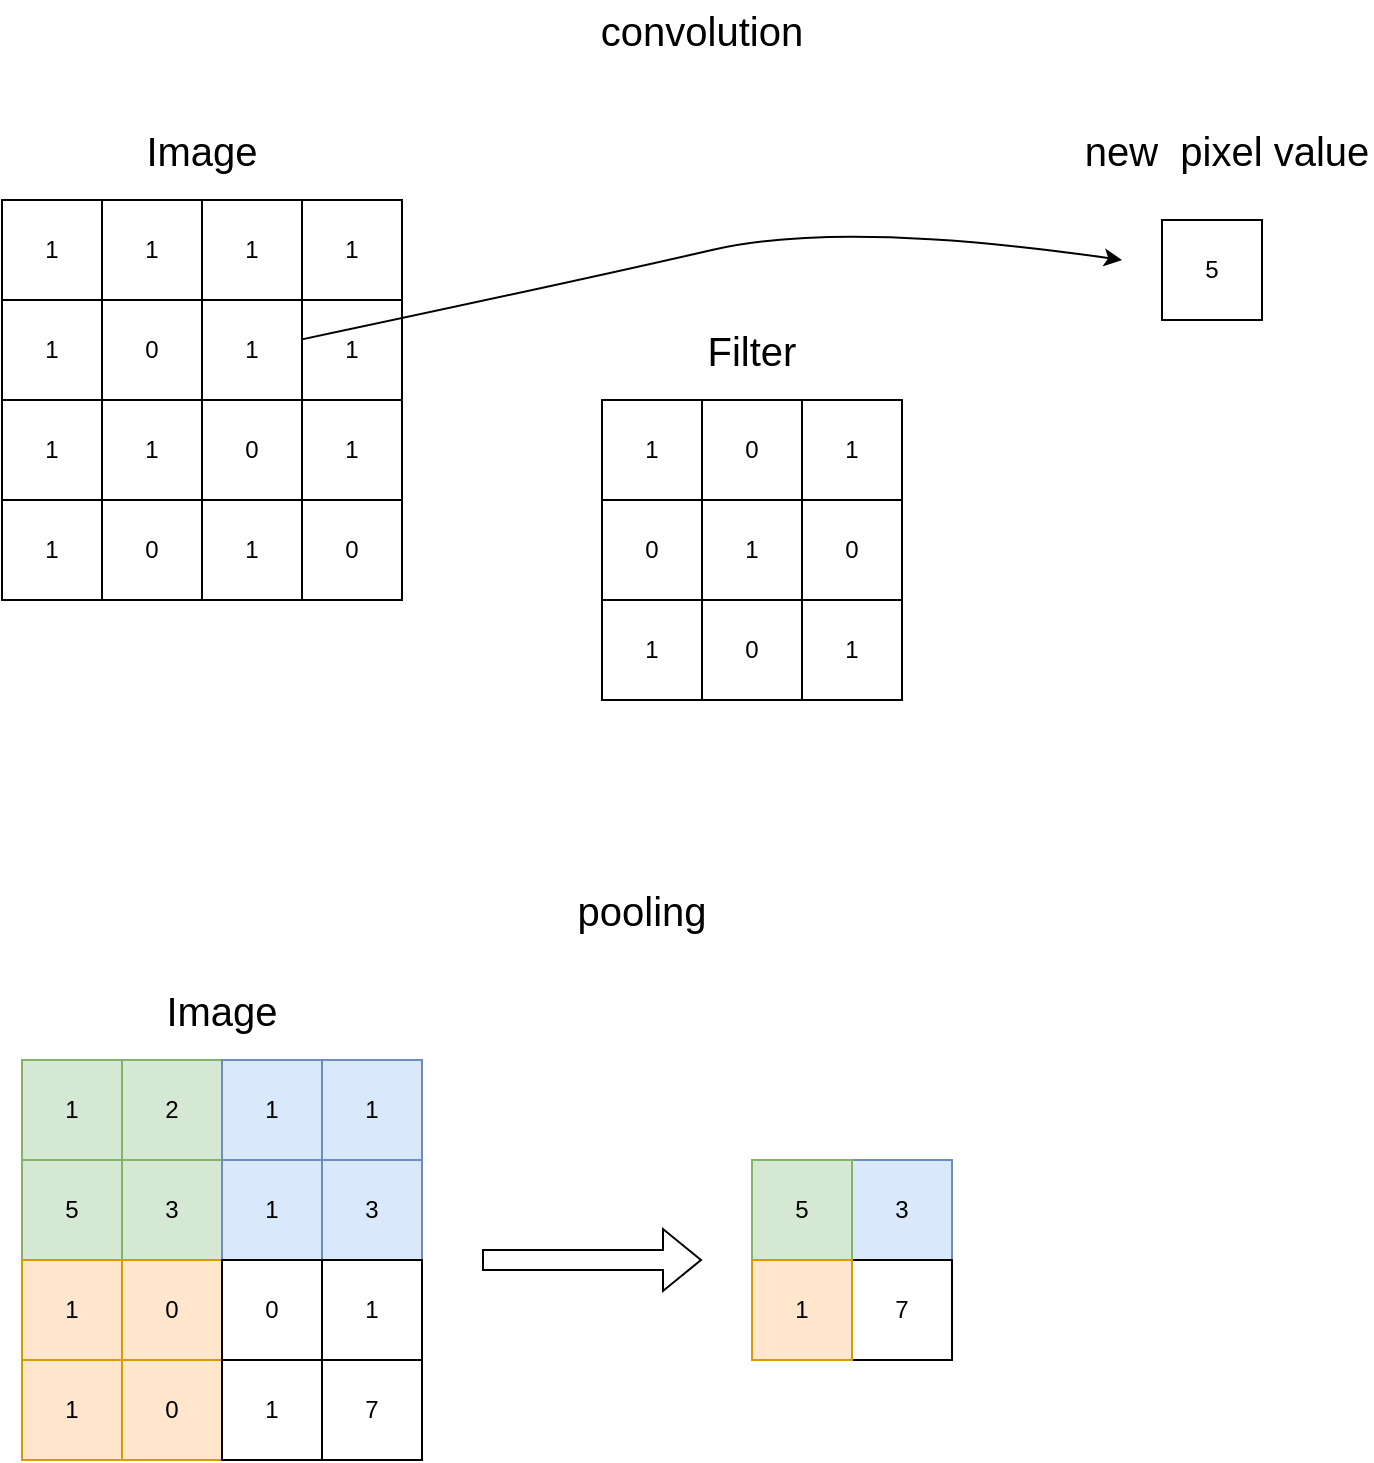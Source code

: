 <mxfile version="15.8.4" type="device"><diagram id="-enmARV6ERsrTXNH33qX" name="Page-1"><mxGraphModel dx="1186" dy="557" grid="1" gridSize="10" guides="1" tooltips="1" connect="1" arrows="1" fold="1" page="1" pageScale="1" pageWidth="827" pageHeight="1169" math="0" shadow="0"><root><mxCell id="0"/><mxCell id="1" parent="0"/><mxCell id="wVlocqa1C07s41r5m5ma-1" value="1" style="whiteSpace=wrap;html=1;aspect=fixed;" vertex="1" parent="1"><mxGeometry x="90" y="140" width="50" height="50" as="geometry"/></mxCell><mxCell id="wVlocqa1C07s41r5m5ma-2" value="1" style="whiteSpace=wrap;html=1;aspect=fixed;" vertex="1" parent="1"><mxGeometry x="140" y="140" width="50" height="50" as="geometry"/></mxCell><mxCell id="wVlocqa1C07s41r5m5ma-3" value="1" style="whiteSpace=wrap;html=1;aspect=fixed;" vertex="1" parent="1"><mxGeometry x="190" y="140" width="50" height="50" as="geometry"/></mxCell><mxCell id="wVlocqa1C07s41r5m5ma-4" value="1" style="whiteSpace=wrap;html=1;aspect=fixed;" vertex="1" parent="1"><mxGeometry x="240" y="140" width="50" height="50" as="geometry"/></mxCell><mxCell id="wVlocqa1C07s41r5m5ma-5" value="1" style="whiteSpace=wrap;html=1;aspect=fixed;" vertex="1" parent="1"><mxGeometry x="90" y="190" width="50" height="50" as="geometry"/></mxCell><mxCell id="wVlocqa1C07s41r5m5ma-6" value="0" style="whiteSpace=wrap;html=1;aspect=fixed;" vertex="1" parent="1"><mxGeometry x="140" y="190" width="50" height="50" as="geometry"/></mxCell><mxCell id="wVlocqa1C07s41r5m5ma-7" value="1" style="whiteSpace=wrap;html=1;aspect=fixed;" vertex="1" parent="1"><mxGeometry x="190" y="190" width="50" height="50" as="geometry"/></mxCell><mxCell id="wVlocqa1C07s41r5m5ma-8" value="1" style="whiteSpace=wrap;html=1;aspect=fixed;" vertex="1" parent="1"><mxGeometry x="240" y="190" width="50" height="50" as="geometry"/></mxCell><mxCell id="wVlocqa1C07s41r5m5ma-9" value="1" style="whiteSpace=wrap;html=1;aspect=fixed;" vertex="1" parent="1"><mxGeometry x="90" y="240" width="50" height="50" as="geometry"/></mxCell><mxCell id="wVlocqa1C07s41r5m5ma-10" value="1" style="whiteSpace=wrap;html=1;aspect=fixed;" vertex="1" parent="1"><mxGeometry x="140" y="240" width="50" height="50" as="geometry"/></mxCell><mxCell id="wVlocqa1C07s41r5m5ma-11" value="0" style="whiteSpace=wrap;html=1;aspect=fixed;" vertex="1" parent="1"><mxGeometry x="190" y="240" width="50" height="50" as="geometry"/></mxCell><mxCell id="wVlocqa1C07s41r5m5ma-12" value="1" style="whiteSpace=wrap;html=1;aspect=fixed;" vertex="1" parent="1"><mxGeometry x="240" y="240" width="50" height="50" as="geometry"/></mxCell><mxCell id="wVlocqa1C07s41r5m5ma-13" value="1" style="whiteSpace=wrap;html=1;aspect=fixed;" vertex="1" parent="1"><mxGeometry x="90" y="290" width="50" height="50" as="geometry"/></mxCell><mxCell id="wVlocqa1C07s41r5m5ma-14" value="0" style="whiteSpace=wrap;html=1;aspect=fixed;" vertex="1" parent="1"><mxGeometry x="140" y="290" width="50" height="50" as="geometry"/></mxCell><mxCell id="wVlocqa1C07s41r5m5ma-15" value="1" style="whiteSpace=wrap;html=1;aspect=fixed;" vertex="1" parent="1"><mxGeometry x="190" y="290" width="50" height="50" as="geometry"/></mxCell><mxCell id="wVlocqa1C07s41r5m5ma-16" value="0" style="whiteSpace=wrap;html=1;aspect=fixed;" vertex="1" parent="1"><mxGeometry x="240" y="290" width="50" height="50" as="geometry"/></mxCell><mxCell id="wVlocqa1C07s41r5m5ma-17" value="&lt;font style=&quot;font-size: 20px&quot;&gt;Image&lt;/font&gt;" style="text;html=1;strokeColor=none;fillColor=none;align=center;verticalAlign=middle;whiteSpace=wrap;rounded=0;" vertex="1" parent="1"><mxGeometry x="160" y="100" width="60" height="30" as="geometry"/></mxCell><mxCell id="wVlocqa1C07s41r5m5ma-18" value="1" style="whiteSpace=wrap;html=1;aspect=fixed;" vertex="1" parent="1"><mxGeometry x="390" y="240" width="50" height="50" as="geometry"/></mxCell><mxCell id="wVlocqa1C07s41r5m5ma-19" value="0" style="whiteSpace=wrap;html=1;aspect=fixed;" vertex="1" parent="1"><mxGeometry x="440" y="240" width="50" height="50" as="geometry"/></mxCell><mxCell id="wVlocqa1C07s41r5m5ma-20" value="1" style="whiteSpace=wrap;html=1;aspect=fixed;" vertex="1" parent="1"><mxGeometry x="490" y="240" width="50" height="50" as="geometry"/></mxCell><mxCell id="wVlocqa1C07s41r5m5ma-21" value="0" style="whiteSpace=wrap;html=1;aspect=fixed;" vertex="1" parent="1"><mxGeometry x="390" y="290" width="50" height="50" as="geometry"/></mxCell><mxCell id="wVlocqa1C07s41r5m5ma-22" value="1" style="whiteSpace=wrap;html=1;aspect=fixed;" vertex="1" parent="1"><mxGeometry x="440" y="290" width="50" height="50" as="geometry"/></mxCell><mxCell id="wVlocqa1C07s41r5m5ma-23" value="0" style="whiteSpace=wrap;html=1;aspect=fixed;" vertex="1" parent="1"><mxGeometry x="490" y="290" width="50" height="50" as="geometry"/></mxCell><mxCell id="wVlocqa1C07s41r5m5ma-24" value="1" style="whiteSpace=wrap;html=1;aspect=fixed;" vertex="1" parent="1"><mxGeometry x="390" y="340" width="50" height="50" as="geometry"/></mxCell><mxCell id="wVlocqa1C07s41r5m5ma-25" value="0" style="whiteSpace=wrap;html=1;aspect=fixed;" vertex="1" parent="1"><mxGeometry x="440" y="340" width="50" height="50" as="geometry"/></mxCell><mxCell id="wVlocqa1C07s41r5m5ma-26" value="1" style="whiteSpace=wrap;html=1;aspect=fixed;" vertex="1" parent="1"><mxGeometry x="490" y="340" width="50" height="50" as="geometry"/></mxCell><mxCell id="wVlocqa1C07s41r5m5ma-27" value="&lt;font style=&quot;font-size: 20px&quot;&gt;Filter&lt;/font&gt;" style="text;html=1;strokeColor=none;fillColor=none;align=center;verticalAlign=middle;whiteSpace=wrap;rounded=0;" vertex="1" parent="1"><mxGeometry x="435" y="200" width="60" height="30" as="geometry"/></mxCell><mxCell id="wVlocqa1C07s41r5m5ma-28" value="5" style="whiteSpace=wrap;html=1;aspect=fixed;" vertex="1" parent="1"><mxGeometry x="670" y="150" width="50" height="50" as="geometry"/></mxCell><mxCell id="wVlocqa1C07s41r5m5ma-29" value="&lt;font style=&quot;font-size: 20px&quot;&gt;new &amp;nbsp;pixel value&lt;/font&gt;" style="text;html=1;strokeColor=none;fillColor=none;align=center;verticalAlign=middle;whiteSpace=wrap;rounded=0;" vertex="1" parent="1"><mxGeometry x="630" y="100" width="145" height="30" as="geometry"/></mxCell><mxCell id="wVlocqa1C07s41r5m5ma-31" value="" style="curved=1;endArrow=classic;html=1;rounded=0;fontSize=20;" edge="1" parent="1" source="wVlocqa1C07s41r5m5ma-7"><mxGeometry width="50" height="50" relative="1" as="geometry"><mxPoint x="330" y="210" as="sourcePoint"/><mxPoint x="650" y="170" as="targetPoint"/><Array as="points"><mxPoint x="380" y="180"/><mxPoint x="510" y="150"/></Array></mxGeometry></mxCell><mxCell id="wVlocqa1C07s41r5m5ma-32" value="&lt;font style=&quot;font-size: 20px&quot;&gt;convolution&lt;/font&gt;" style="text;html=1;strokeColor=none;fillColor=none;align=center;verticalAlign=middle;whiteSpace=wrap;rounded=0;" vertex="1" parent="1"><mxGeometry x="410" y="40" width="60" height="30" as="geometry"/></mxCell><mxCell id="wVlocqa1C07s41r5m5ma-33" value="&lt;font style=&quot;font-size: 20px&quot;&gt;pooling&lt;/font&gt;" style="text;html=1;strokeColor=none;fillColor=none;align=center;verticalAlign=middle;whiteSpace=wrap;rounded=0;" vertex="1" parent="1"><mxGeometry x="380" y="480" width="60" height="30" as="geometry"/></mxCell><mxCell id="wVlocqa1C07s41r5m5ma-34" value="1" style="whiteSpace=wrap;html=1;aspect=fixed;fillColor=#d5e8d4;strokeColor=#82b366;" vertex="1" parent="1"><mxGeometry x="100" y="570" width="50" height="50" as="geometry"/></mxCell><mxCell id="wVlocqa1C07s41r5m5ma-35" value="2" style="whiteSpace=wrap;html=1;aspect=fixed;fillColor=#d5e8d4;strokeColor=#82b366;" vertex="1" parent="1"><mxGeometry x="150" y="570" width="50" height="50" as="geometry"/></mxCell><mxCell id="wVlocqa1C07s41r5m5ma-36" value="1" style="whiteSpace=wrap;html=1;aspect=fixed;fillColor=#dae8fc;strokeColor=#6c8ebf;" vertex="1" parent="1"><mxGeometry x="200" y="570" width="50" height="50" as="geometry"/></mxCell><mxCell id="wVlocqa1C07s41r5m5ma-37" value="1" style="whiteSpace=wrap;html=1;aspect=fixed;fillColor=#dae8fc;strokeColor=#6c8ebf;" vertex="1" parent="1"><mxGeometry x="250" y="570" width="50" height="50" as="geometry"/></mxCell><mxCell id="wVlocqa1C07s41r5m5ma-38" value="5" style="whiteSpace=wrap;html=1;aspect=fixed;fillColor=#d5e8d4;strokeColor=#82b366;" vertex="1" parent="1"><mxGeometry x="100" y="620" width="50" height="50" as="geometry"/></mxCell><mxCell id="wVlocqa1C07s41r5m5ma-39" value="3" style="whiteSpace=wrap;html=1;aspect=fixed;fillColor=#d5e8d4;strokeColor=#82b366;" vertex="1" parent="1"><mxGeometry x="150" y="620" width="50" height="50" as="geometry"/></mxCell><mxCell id="wVlocqa1C07s41r5m5ma-40" value="1" style="whiteSpace=wrap;html=1;aspect=fixed;fillColor=#dae8fc;strokeColor=#6c8ebf;" vertex="1" parent="1"><mxGeometry x="200" y="620" width="50" height="50" as="geometry"/></mxCell><mxCell id="wVlocqa1C07s41r5m5ma-41" value="3" style="whiteSpace=wrap;html=1;aspect=fixed;fillColor=#dae8fc;strokeColor=#6c8ebf;" vertex="1" parent="1"><mxGeometry x="250" y="620" width="50" height="50" as="geometry"/></mxCell><mxCell id="wVlocqa1C07s41r5m5ma-42" value="1" style="whiteSpace=wrap;html=1;aspect=fixed;fillColor=#ffe6cc;strokeColor=#d79b00;" vertex="1" parent="1"><mxGeometry x="100" y="670" width="50" height="50" as="geometry"/></mxCell><mxCell id="wVlocqa1C07s41r5m5ma-43" value="0" style="whiteSpace=wrap;html=1;aspect=fixed;fillColor=#ffe6cc;strokeColor=#d79b00;" vertex="1" parent="1"><mxGeometry x="150" y="670" width="50" height="50" as="geometry"/></mxCell><mxCell id="wVlocqa1C07s41r5m5ma-44" value="0" style="whiteSpace=wrap;html=1;aspect=fixed;" vertex="1" parent="1"><mxGeometry x="200" y="670" width="50" height="50" as="geometry"/></mxCell><mxCell id="wVlocqa1C07s41r5m5ma-45" value="1" style="whiteSpace=wrap;html=1;aspect=fixed;" vertex="1" parent="1"><mxGeometry x="250" y="670" width="50" height="50" as="geometry"/></mxCell><mxCell id="wVlocqa1C07s41r5m5ma-46" value="1" style="whiteSpace=wrap;html=1;aspect=fixed;fillColor=#ffe6cc;strokeColor=#d79b00;" vertex="1" parent="1"><mxGeometry x="100" y="720" width="50" height="50" as="geometry"/></mxCell><mxCell id="wVlocqa1C07s41r5m5ma-47" value="0" style="whiteSpace=wrap;html=1;aspect=fixed;fillColor=#ffe6cc;strokeColor=#d79b00;" vertex="1" parent="1"><mxGeometry x="150" y="720" width="50" height="50" as="geometry"/></mxCell><mxCell id="wVlocqa1C07s41r5m5ma-48" value="1" style="whiteSpace=wrap;html=1;aspect=fixed;" vertex="1" parent="1"><mxGeometry x="200" y="720" width="50" height="50" as="geometry"/></mxCell><mxCell id="wVlocqa1C07s41r5m5ma-49" value="7" style="whiteSpace=wrap;html=1;aspect=fixed;" vertex="1" parent="1"><mxGeometry x="250" y="720" width="50" height="50" as="geometry"/></mxCell><mxCell id="wVlocqa1C07s41r5m5ma-50" value="&lt;font style=&quot;font-size: 20px&quot;&gt;Image&lt;/font&gt;" style="text;html=1;strokeColor=none;fillColor=none;align=center;verticalAlign=middle;whiteSpace=wrap;rounded=0;" vertex="1" parent="1"><mxGeometry x="170" y="530" width="60" height="30" as="geometry"/></mxCell><mxCell id="wVlocqa1C07s41r5m5ma-51" value="3" style="whiteSpace=wrap;html=1;aspect=fixed;fillColor=#dae8fc;strokeColor=#6c8ebf;" vertex="1" parent="1"><mxGeometry x="515" y="620" width="50" height="50" as="geometry"/></mxCell><mxCell id="wVlocqa1C07s41r5m5ma-52" value="5" style="whiteSpace=wrap;html=1;aspect=fixed;fillColor=#d5e8d4;strokeColor=#82b366;" vertex="1" parent="1"><mxGeometry x="465" y="620" width="50" height="50" as="geometry"/></mxCell><mxCell id="wVlocqa1C07s41r5m5ma-53" value="7" style="whiteSpace=wrap;html=1;aspect=fixed;" vertex="1" parent="1"><mxGeometry x="515" y="670" width="50" height="50" as="geometry"/></mxCell><mxCell id="wVlocqa1C07s41r5m5ma-54" value="1" style="whiteSpace=wrap;html=1;aspect=fixed;fillColor=#ffe6cc;strokeColor=#d79b00;" vertex="1" parent="1"><mxGeometry x="465" y="670" width="50" height="50" as="geometry"/></mxCell><mxCell id="wVlocqa1C07s41r5m5ma-55" value="" style="shape=flexArrow;endArrow=classic;html=1;rounded=0;fontSize=20;" edge="1" parent="1"><mxGeometry width="50" height="50" relative="1" as="geometry"><mxPoint x="330" y="670" as="sourcePoint"/><mxPoint x="440" y="670" as="targetPoint"/></mxGeometry></mxCell></root></mxGraphModel></diagram></mxfile>